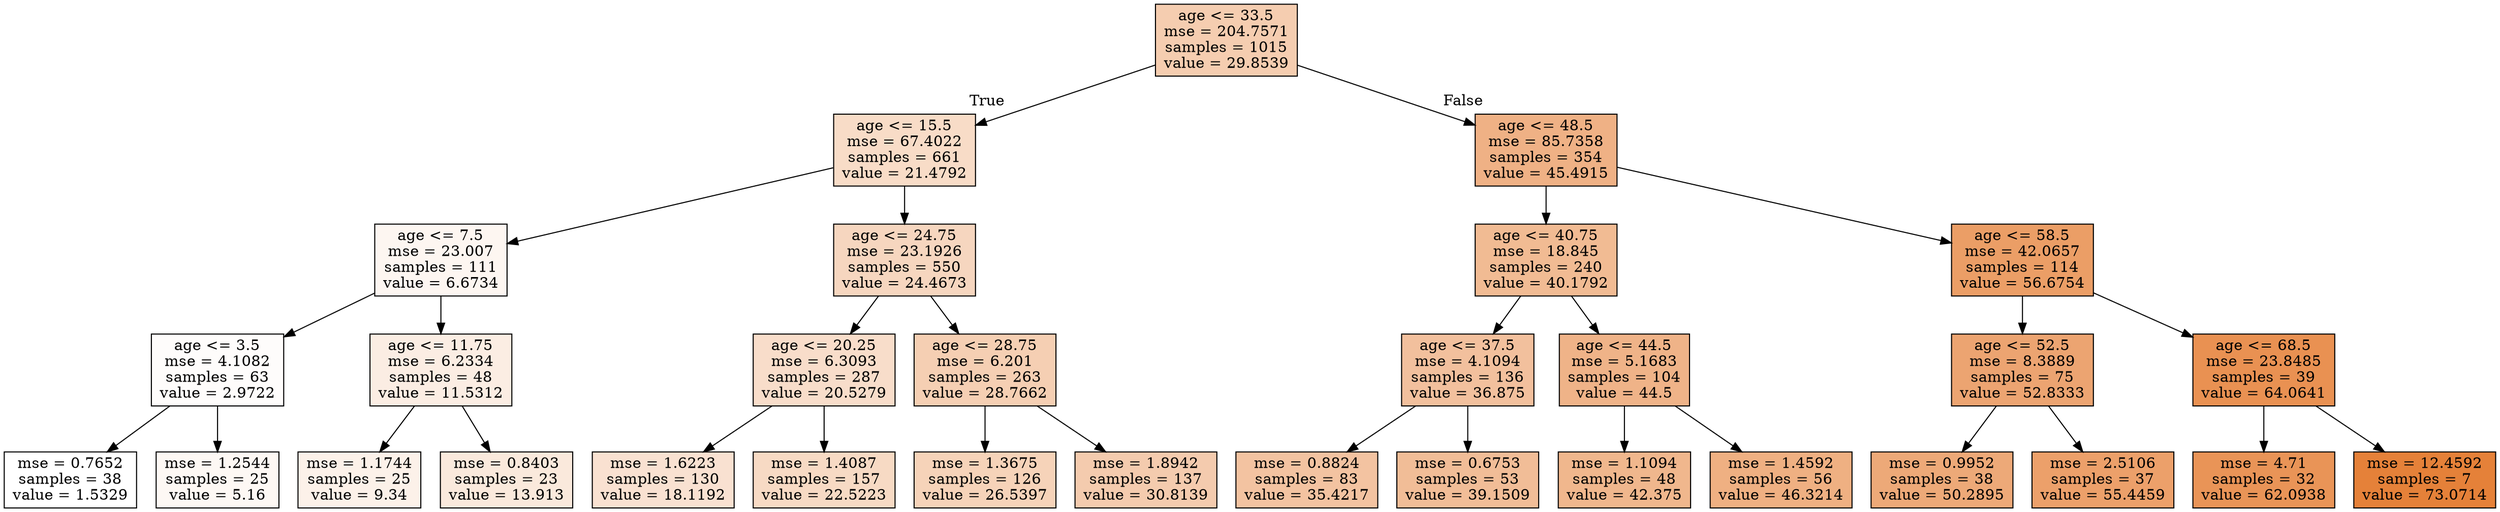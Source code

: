 digraph Tree {
node [shape=box, style="filled", color="black"] ;
graph [ranksep=equally, splines=polyline] ;
0 [label="age <= 33.5\nmse = 204.7571\nsamples = 1015\nvalue = 29.8539", fillcolor="#e5813965"] ;
1 [label="age <= 15.5\nmse = 67.4022\nsamples = 661\nvalue = 21.4792", fillcolor="#e5813947"] ;
0 -> 1 [labeldistance=2.5, labelangle=45, headlabel="True"] ;
2 [label="age <= 7.5\nmse = 23.007\nsamples = 111\nvalue = 6.6734", fillcolor="#e5813912"] ;
1 -> 2 ;
3 [label="age <= 3.5\nmse = 4.1082\nsamples = 63\nvalue = 2.9722", fillcolor="#e5813905"] ;
2 -> 3 ;
4 [label="mse = 0.7652\nsamples = 38\nvalue = 1.5329", fillcolor="#e5813900"] ;
3 -> 4 ;
5 [label="mse = 1.2544\nsamples = 25\nvalue = 5.16", fillcolor="#e581390d"] ;
3 -> 5 ;
6 [label="age <= 11.75\nmse = 6.2334\nsamples = 48\nvalue = 11.5312", fillcolor="#e5813924"] ;
2 -> 6 ;
7 [label="mse = 1.1744\nsamples = 25\nvalue = 9.34", fillcolor="#e581391c"] ;
6 -> 7 ;
8 [label="mse = 0.8403\nsamples = 23\nvalue = 13.913", fillcolor="#e581392c"] ;
6 -> 8 ;
9 [label="age <= 24.75\nmse = 23.1926\nsamples = 550\nvalue = 24.4673", fillcolor="#e5813952"] ;
1 -> 9 ;
10 [label="age <= 20.25\nmse = 6.3093\nsamples = 287\nvalue = 20.5279", fillcolor="#e5813944"] ;
9 -> 10 ;
11 [label="mse = 1.6223\nsamples = 130\nvalue = 18.1192", fillcolor="#e581393b"] ;
10 -> 11 ;
12 [label="mse = 1.4087\nsamples = 157\nvalue = 22.5223", fillcolor="#e581394b"] ;
10 -> 12 ;
13 [label="age <= 28.75\nmse = 6.201\nsamples = 263\nvalue = 28.7662", fillcolor="#e5813961"] ;
9 -> 13 ;
14 [label="mse = 1.3675\nsamples = 126\nvalue = 26.5397", fillcolor="#e5813959"] ;
13 -> 14 ;
15 [label="mse = 1.8942\nsamples = 137\nvalue = 30.8139", fillcolor="#e5813968"] ;
13 -> 15 ;
16 [label="age <= 48.5\nmse = 85.7358\nsamples = 354\nvalue = 45.4915", fillcolor="#e581399d"] ;
0 -> 16 [labeldistance=2.5, labelangle=-45, headlabel="False"] ;
17 [label="age <= 40.75\nmse = 18.845\nsamples = 240\nvalue = 40.1792", fillcolor="#e581398a"] ;
16 -> 17 ;
18 [label="age <= 37.5\nmse = 4.1094\nsamples = 136\nvalue = 36.875", fillcolor="#e581397e"] ;
17 -> 18 ;
19 [label="mse = 0.8824\nsamples = 83\nvalue = 35.4217", fillcolor="#e5813979"] ;
18 -> 19 ;
20 [label="mse = 0.6753\nsamples = 53\nvalue = 39.1509", fillcolor="#e5813986"] ;
18 -> 20 ;
21 [label="age <= 44.5\nmse = 5.1683\nsamples = 104\nvalue = 44.5", fillcolor="#e5813999"] ;
17 -> 21 ;
22 [label="mse = 1.1094\nsamples = 48\nvalue = 42.375", fillcolor="#e5813992"] ;
21 -> 22 ;
23 [label="mse = 1.4592\nsamples = 56\nvalue = 46.3214", fillcolor="#e58139a0"] ;
21 -> 23 ;
24 [label="age <= 58.5\nmse = 42.0657\nsamples = 114\nvalue = 56.6754", fillcolor="#e58139c5"] ;
16 -> 24 ;
25 [label="age <= 52.5\nmse = 8.3889\nsamples = 75\nvalue = 52.8333", fillcolor="#e58139b7"] ;
24 -> 25 ;
26 [label="mse = 0.9952\nsamples = 38\nvalue = 50.2895", fillcolor="#e58139ae"] ;
25 -> 26 ;
27 [label="mse = 2.5106\nsamples = 37\nvalue = 55.4459", fillcolor="#e58139c0"] ;
25 -> 27 ;
28 [label="age <= 68.5\nmse = 23.8485\nsamples = 39\nvalue = 64.0641", fillcolor="#e58139df"] ;
24 -> 28 ;
29 [label="mse = 4.71\nsamples = 32\nvalue = 62.0938", fillcolor="#e58139d8"] ;
28 -> 29 ;
30 [label="mse = 12.4592\nsamples = 7\nvalue = 73.0714", fillcolor="#e58139ff"] ;
28 -> 30 ;
{rank=same ; 0} ;
{rank=same ; 1; 16} ;
{rank=same ; 2; 9; 17; 24} ;
{rank=same ; 3; 6; 10; 13; 18; 21; 25; 28} ;
{rank=same ; 4; 5; 7; 8; 11; 12; 14; 15; 19; 20; 22; 23; 26; 27; 29; 30} ;
}